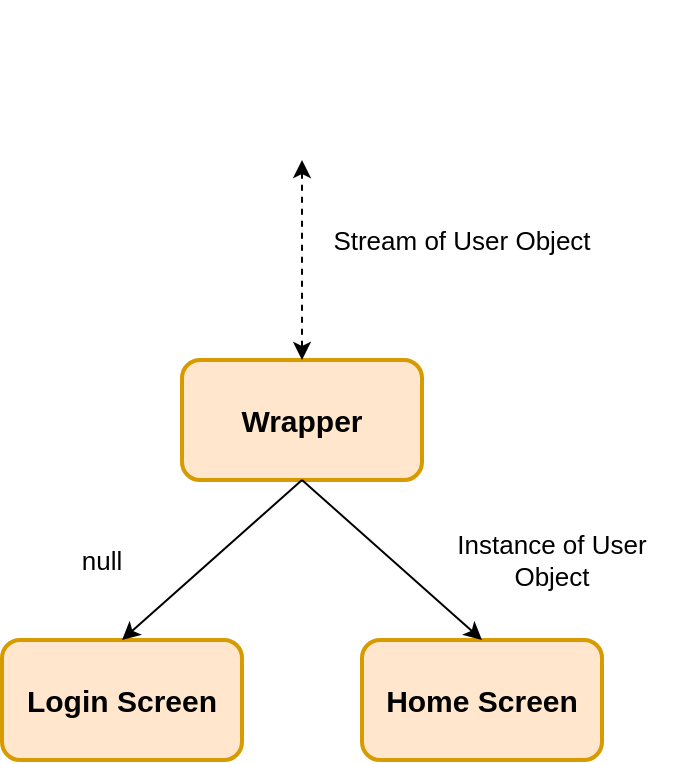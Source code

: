 <mxfile version="14.2.9" type="device"><diagram id="_dpyMqQGxXiuNAOornkP" name="Page-1"><mxGraphModel dx="899" dy="504" grid="1" gridSize="10" guides="1" tooltips="1" connect="1" arrows="1" fold="1" page="1" pageScale="1" pageWidth="827" pageHeight="1169" math="0" shadow="0"><root><mxCell id="0"/><mxCell id="1" parent="0"/><mxCell id="Z_lcfdKf8-fYFHwIbjh2-1" value="&lt;font style=&quot;font-size: 15px&quot;&gt;Wrapper&lt;/font&gt;" style="rounded=1;whiteSpace=wrap;html=1;fillColor=#ffe6cc;strokeColor=#d79b00;strokeWidth=2;fontStyle=1" vertex="1" parent="1"><mxGeometry x="320" y="190" width="120" height="60" as="geometry"/></mxCell><mxCell id="Z_lcfdKf8-fYFHwIbjh2-2" value="" style="shape=image;html=1;verticalAlign=top;verticalLabelPosition=bottom;labelBackgroundColor=#ffffff;imageAspect=0;aspect=fixed;image=https://cdn4.iconfinder.com/data/icons/google-i-o-2016/512/google_firebase-128.png;strokeWidth=2;" vertex="1" parent="1"><mxGeometry x="341" y="10" width="78" height="78" as="geometry"/></mxCell><mxCell id="Z_lcfdKf8-fYFHwIbjh2-3" value="&lt;font style=&quot;font-size: 15px&quot;&gt;Login Screen&lt;/font&gt;" style="rounded=1;whiteSpace=wrap;html=1;fillColor=#ffe6cc;strokeColor=#d79b00;strokeWidth=2;fontStyle=1" vertex="1" parent="1"><mxGeometry x="230" y="330" width="120" height="60" as="geometry"/></mxCell><mxCell id="Z_lcfdKf8-fYFHwIbjh2-4" value="&lt;font style=&quot;font-size: 15px&quot;&gt;Home Screen&lt;/font&gt;" style="rounded=1;whiteSpace=wrap;html=1;fillColor=#ffe6cc;strokeColor=#d79b00;strokeWidth=2;fontStyle=1" vertex="1" parent="1"><mxGeometry x="410" y="330" width="120" height="60" as="geometry"/></mxCell><mxCell id="Z_lcfdKf8-fYFHwIbjh2-5" value="" style="endArrow=classic;html=1;entryX=0.5;entryY=0;entryDx=0;entryDy=0;dashed=1;startArrow=classic;startFill=1;" edge="1" parent="1" target="Z_lcfdKf8-fYFHwIbjh2-1"><mxGeometry width="50" height="50" relative="1" as="geometry"><mxPoint x="380" y="90" as="sourcePoint"/><mxPoint x="440" y="230" as="targetPoint"/></mxGeometry></mxCell><mxCell id="Z_lcfdKf8-fYFHwIbjh2-6" value="&lt;font style=&quot;font-size: 13px&quot;&gt;Stream of User Object&lt;/font&gt;" style="text;html=1;strokeColor=none;fillColor=none;align=center;verticalAlign=middle;whiteSpace=wrap;rounded=0;" vertex="1" parent="1"><mxGeometry x="390" y="120" width="140" height="20" as="geometry"/></mxCell><mxCell id="Z_lcfdKf8-fYFHwIbjh2-7" value="" style="endArrow=classic;html=1;entryX=0.5;entryY=0;entryDx=0;entryDy=0;exitX=0.5;exitY=1;exitDx=0;exitDy=0;" edge="1" parent="1" source="Z_lcfdKf8-fYFHwIbjh2-1" target="Z_lcfdKf8-fYFHwIbjh2-3"><mxGeometry width="50" height="50" relative="1" as="geometry"><mxPoint x="390" y="260" as="sourcePoint"/><mxPoint x="440" y="210" as="targetPoint"/></mxGeometry></mxCell><mxCell id="Z_lcfdKf8-fYFHwIbjh2-8" value="" style="endArrow=classic;html=1;entryX=0.5;entryY=0;entryDx=0;entryDy=0;" edge="1" parent="1" target="Z_lcfdKf8-fYFHwIbjh2-4"><mxGeometry width="50" height="50" relative="1" as="geometry"><mxPoint x="380" y="250" as="sourcePoint"/><mxPoint x="440" y="210" as="targetPoint"/></mxGeometry></mxCell><mxCell id="Z_lcfdKf8-fYFHwIbjh2-9" value="&lt;font style=&quot;font-size: 13px&quot;&gt;Instance of User Object&lt;/font&gt;" style="text;html=1;strokeColor=none;fillColor=none;align=center;verticalAlign=middle;whiteSpace=wrap;rounded=0;" vertex="1" parent="1"><mxGeometry x="440" y="280" width="130" height="20" as="geometry"/></mxCell><mxCell id="Z_lcfdKf8-fYFHwIbjh2-10" value="&lt;font style=&quot;font-size: 13px&quot;&gt;null&lt;/font&gt;" style="text;html=1;strokeColor=none;fillColor=none;align=center;verticalAlign=middle;whiteSpace=wrap;rounded=0;" vertex="1" parent="1"><mxGeometry x="240" y="280" width="80" height="20" as="geometry"/></mxCell></root></mxGraphModel></diagram></mxfile>